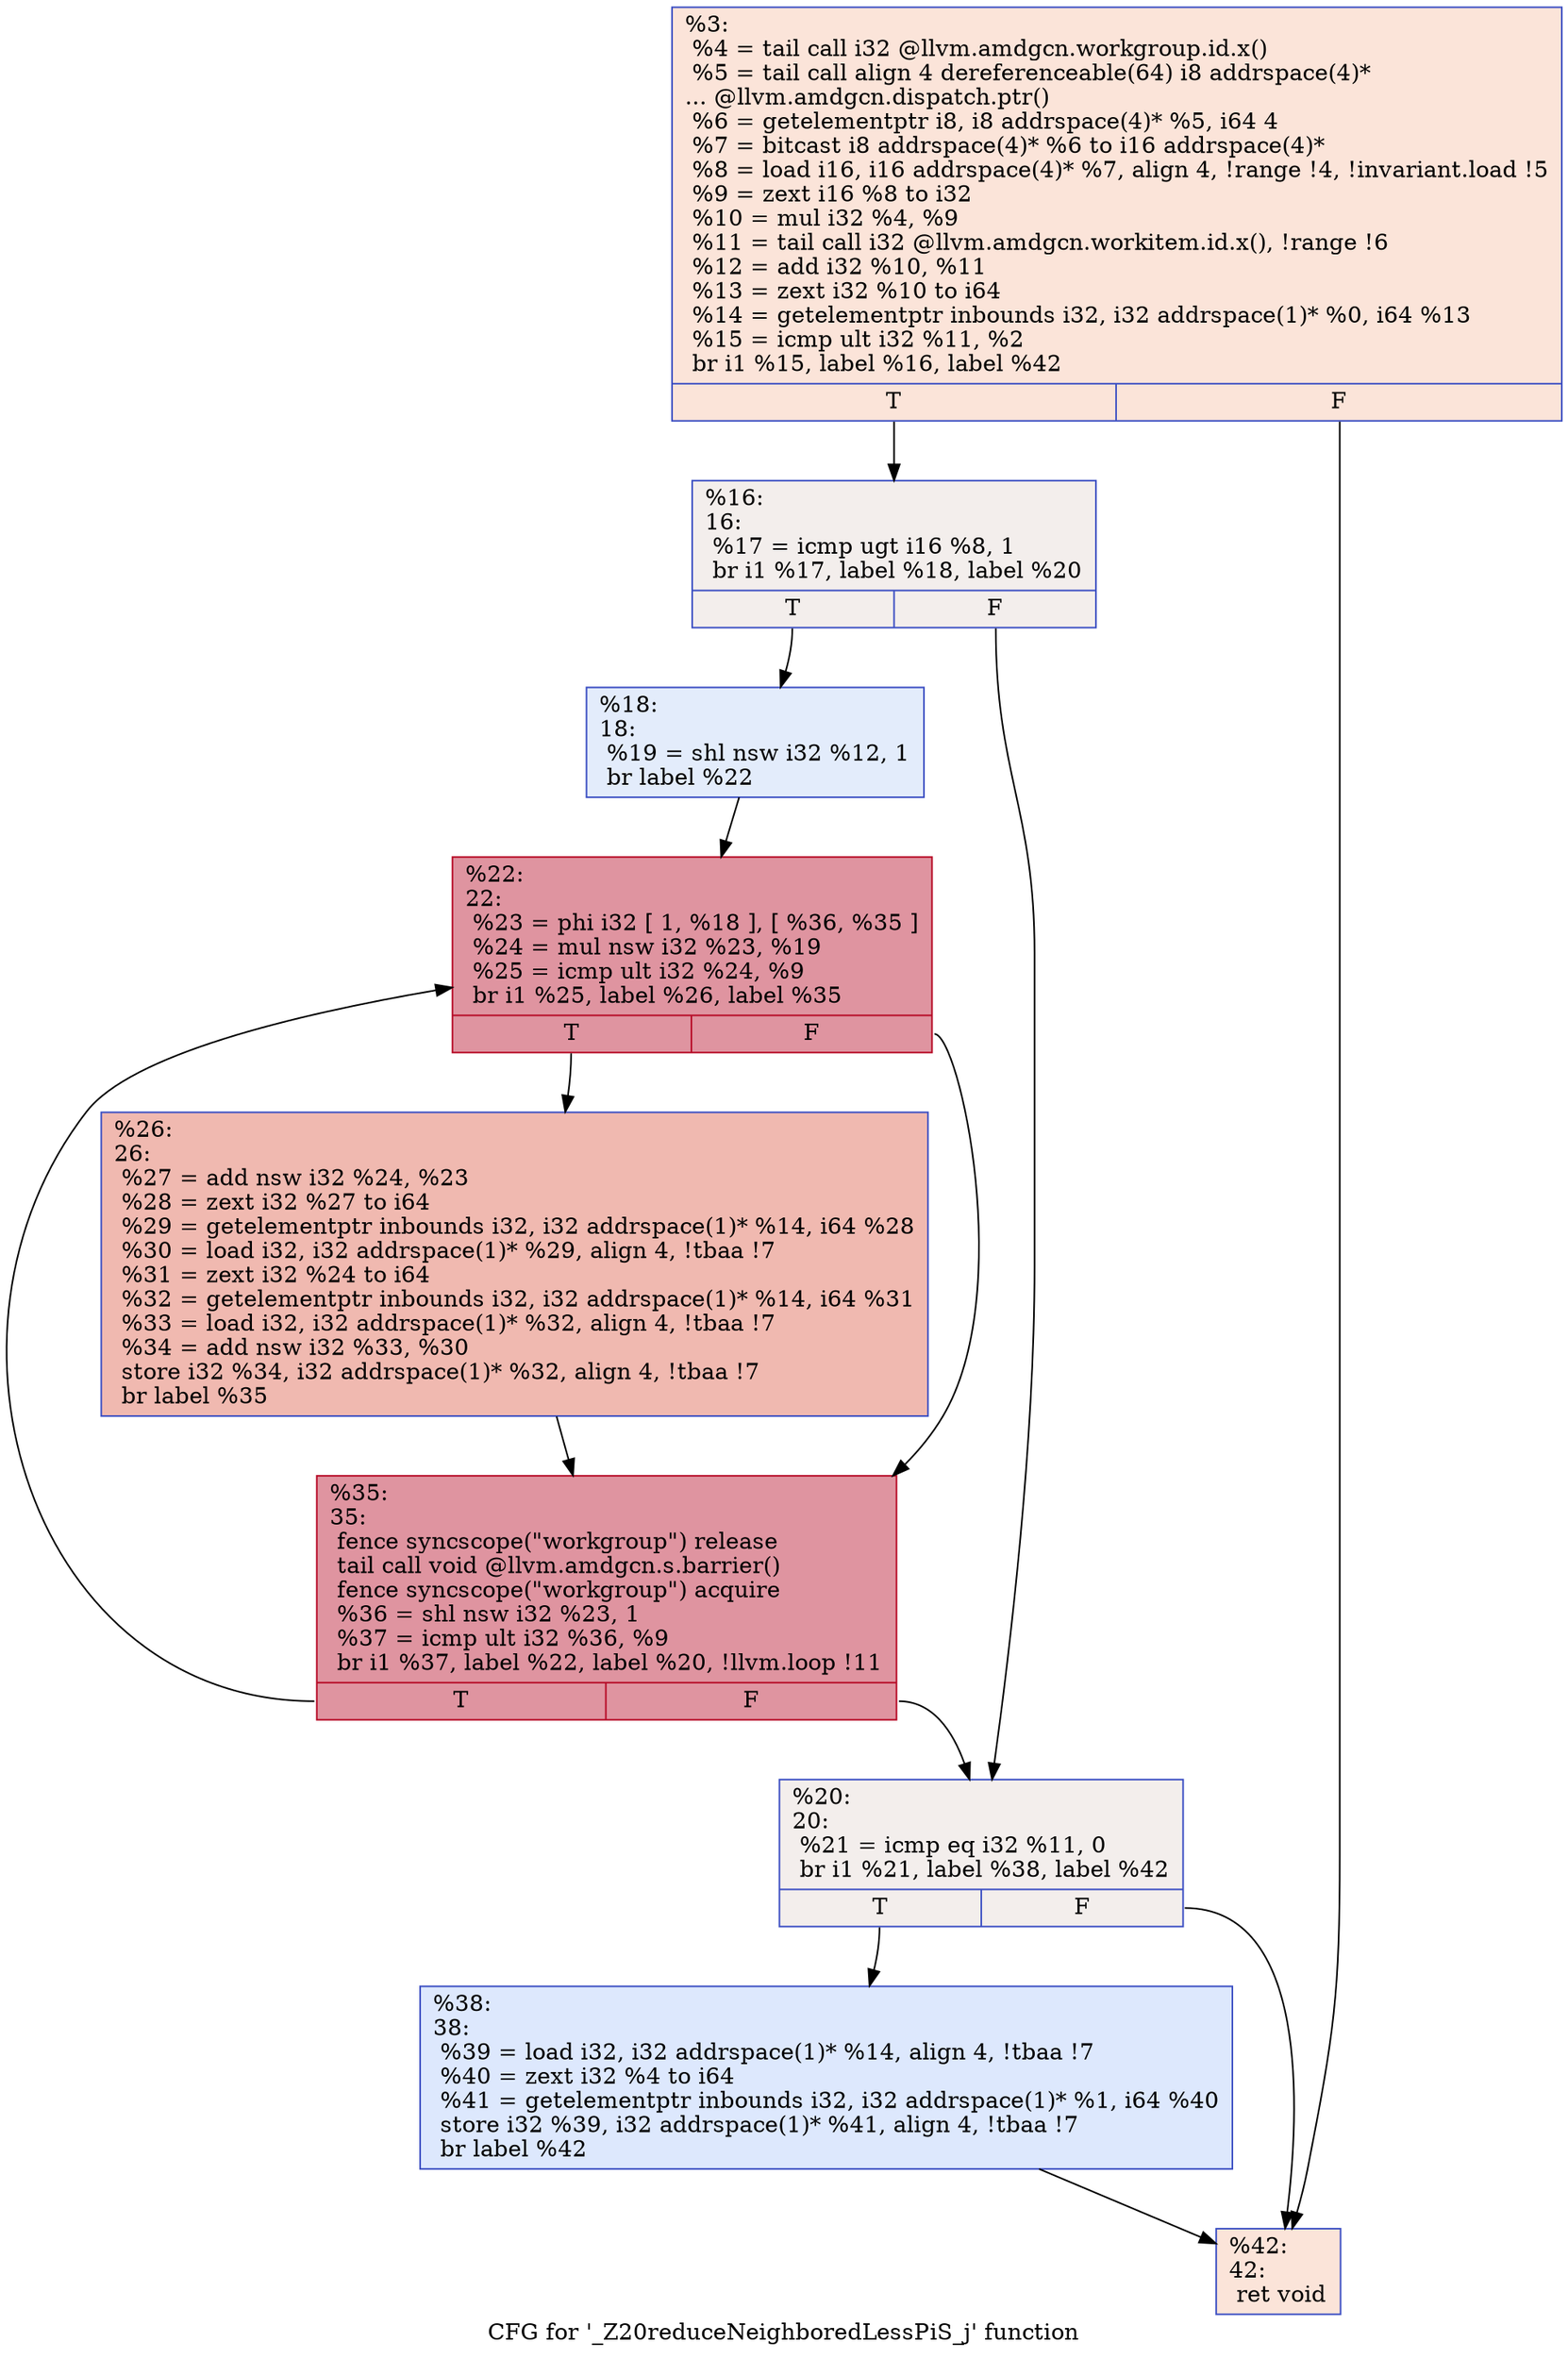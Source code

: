 digraph "CFG for '_Z20reduceNeighboredLessPiS_j' function" {
	label="CFG for '_Z20reduceNeighboredLessPiS_j' function";

	Node0x46c8600 [shape=record,color="#3d50c3ff", style=filled, fillcolor="#f5c1a970",label="{%3:\l  %4 = tail call i32 @llvm.amdgcn.workgroup.id.x()\l  %5 = tail call align 4 dereferenceable(64) i8 addrspace(4)*\l... @llvm.amdgcn.dispatch.ptr()\l  %6 = getelementptr i8, i8 addrspace(4)* %5, i64 4\l  %7 = bitcast i8 addrspace(4)* %6 to i16 addrspace(4)*\l  %8 = load i16, i16 addrspace(4)* %7, align 4, !range !4, !invariant.load !5\l  %9 = zext i16 %8 to i32\l  %10 = mul i32 %4, %9\l  %11 = tail call i32 @llvm.amdgcn.workitem.id.x(), !range !6\l  %12 = add i32 %10, %11\l  %13 = zext i32 %10 to i64\l  %14 = getelementptr inbounds i32, i32 addrspace(1)* %0, i64 %13\l  %15 = icmp ult i32 %11, %2\l  br i1 %15, label %16, label %42\l|{<s0>T|<s1>F}}"];
	Node0x46c8600:s0 -> Node0x46ca610;
	Node0x46c8600:s1 -> Node0x46ca6a0;
	Node0x46ca610 [shape=record,color="#3d50c3ff", style=filled, fillcolor="#e3d9d370",label="{%16:\l16:                                               \l  %17 = icmp ugt i16 %8, 1\l  br i1 %17, label %18, label %20\l|{<s0>T|<s1>F}}"];
	Node0x46ca610:s0 -> Node0x46ca8f0;
	Node0x46ca610:s1 -> Node0x46ca940;
	Node0x46ca8f0 [shape=record,color="#3d50c3ff", style=filled, fillcolor="#bfd3f670",label="{%18:\l18:                                               \l  %19 = shl nsw i32 %12, 1\l  br label %22\l}"];
	Node0x46ca8f0 -> Node0x46cab40;
	Node0x46ca940 [shape=record,color="#3d50c3ff", style=filled, fillcolor="#e3d9d370",label="{%20:\l20:                                               \l  %21 = icmp eq i32 %11, 0\l  br i1 %21, label %38, label %42\l|{<s0>T|<s1>F}}"];
	Node0x46ca940:s0 -> Node0x46cacc0;
	Node0x46ca940:s1 -> Node0x46ca6a0;
	Node0x46cab40 [shape=record,color="#b70d28ff", style=filled, fillcolor="#b70d2870",label="{%22:\l22:                                               \l  %23 = phi i32 [ 1, %18 ], [ %36, %35 ]\l  %24 = mul nsw i32 %23, %19\l  %25 = icmp ult i32 %24, %9\l  br i1 %25, label %26, label %35\l|{<s0>T|<s1>F}}"];
	Node0x46cab40:s0 -> Node0x46cb050;
	Node0x46cab40:s1 -> Node0x46cadf0;
	Node0x46cb050 [shape=record,color="#3d50c3ff", style=filled, fillcolor="#de614d70",label="{%26:\l26:                                               \l  %27 = add nsw i32 %24, %23\l  %28 = zext i32 %27 to i64\l  %29 = getelementptr inbounds i32, i32 addrspace(1)* %14, i64 %28\l  %30 = load i32, i32 addrspace(1)* %29, align 4, !tbaa !7\l  %31 = zext i32 %24 to i64\l  %32 = getelementptr inbounds i32, i32 addrspace(1)* %14, i64 %31\l  %33 = load i32, i32 addrspace(1)* %32, align 4, !tbaa !7\l  %34 = add nsw i32 %33, %30\l  store i32 %34, i32 addrspace(1)* %32, align 4, !tbaa !7\l  br label %35\l}"];
	Node0x46cb050 -> Node0x46cadf0;
	Node0x46cadf0 [shape=record,color="#b70d28ff", style=filled, fillcolor="#b70d2870",label="{%35:\l35:                                               \l  fence syncscope(\"workgroup\") release\l  tail call void @llvm.amdgcn.s.barrier()\l  fence syncscope(\"workgroup\") acquire\l  %36 = shl nsw i32 %23, 1\l  %37 = icmp ult i32 %36, %9\l  br i1 %37, label %22, label %20, !llvm.loop !11\l|{<s0>T|<s1>F}}"];
	Node0x46cadf0:s0 -> Node0x46cab40;
	Node0x46cadf0:s1 -> Node0x46ca940;
	Node0x46cacc0 [shape=record,color="#3d50c3ff", style=filled, fillcolor="#b2ccfb70",label="{%38:\l38:                                               \l  %39 = load i32, i32 addrspace(1)* %14, align 4, !tbaa !7\l  %40 = zext i32 %4 to i64\l  %41 = getelementptr inbounds i32, i32 addrspace(1)* %1, i64 %40\l  store i32 %39, i32 addrspace(1)* %41, align 4, !tbaa !7\l  br label %42\l}"];
	Node0x46cacc0 -> Node0x46ca6a0;
	Node0x46ca6a0 [shape=record,color="#3d50c3ff", style=filled, fillcolor="#f5c1a970",label="{%42:\l42:                                               \l  ret void\l}"];
}
